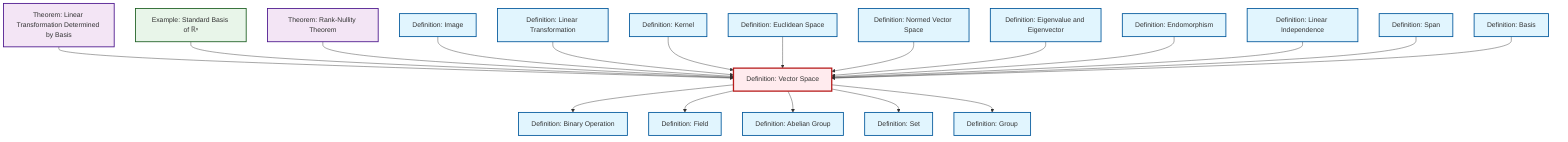 graph TD
    classDef definition fill:#e1f5fe,stroke:#01579b,stroke-width:2px
    classDef theorem fill:#f3e5f5,stroke:#4a148c,stroke-width:2px
    classDef axiom fill:#fff3e0,stroke:#e65100,stroke-width:2px
    classDef example fill:#e8f5e9,stroke:#1b5e20,stroke-width:2px
    classDef current fill:#ffebee,stroke:#b71c1c,stroke-width:3px
    thm-linear-transformation-basis["Theorem: Linear Transformation Determined by Basis"]:::theorem
    def-kernel["Definition: Kernel"]:::definition
    def-normed-vector-space["Definition: Normed Vector Space"]:::definition
    def-eigenvalue-eigenvector["Definition: Eigenvalue and Eigenvector"]:::definition
    def-linear-independence["Definition: Linear Independence"]:::definition
    thm-rank-nullity["Theorem: Rank-Nullity Theorem"]:::theorem
    def-span["Definition: Span"]:::definition
    def-set["Definition: Set"]:::definition
    ex-standard-basis-rn["Example: Standard Basis of ℝⁿ"]:::example
    def-linear-transformation["Definition: Linear Transformation"]:::definition
    def-group["Definition: Group"]:::definition
    def-field["Definition: Field"]:::definition
    def-euclidean-space["Definition: Euclidean Space"]:::definition
    def-vector-space["Definition: Vector Space"]:::definition
    def-endomorphism["Definition: Endomorphism"]:::definition
    def-abelian-group["Definition: Abelian Group"]:::definition
    def-basis["Definition: Basis"]:::definition
    def-image["Definition: Image"]:::definition
    def-binary-operation["Definition: Binary Operation"]:::definition
    thm-linear-transformation-basis --> def-vector-space
    def-vector-space --> def-binary-operation
    ex-standard-basis-rn --> def-vector-space
    thm-rank-nullity --> def-vector-space
    def-image --> def-vector-space
    def-linear-transformation --> def-vector-space
    def-vector-space --> def-field
    def-kernel --> def-vector-space
    def-euclidean-space --> def-vector-space
    def-normed-vector-space --> def-vector-space
    def-vector-space --> def-abelian-group
    def-vector-space --> def-set
    def-eigenvalue-eigenvector --> def-vector-space
    def-endomorphism --> def-vector-space
    def-linear-independence --> def-vector-space
    def-span --> def-vector-space
    def-basis --> def-vector-space
    def-vector-space --> def-group
    class def-vector-space current